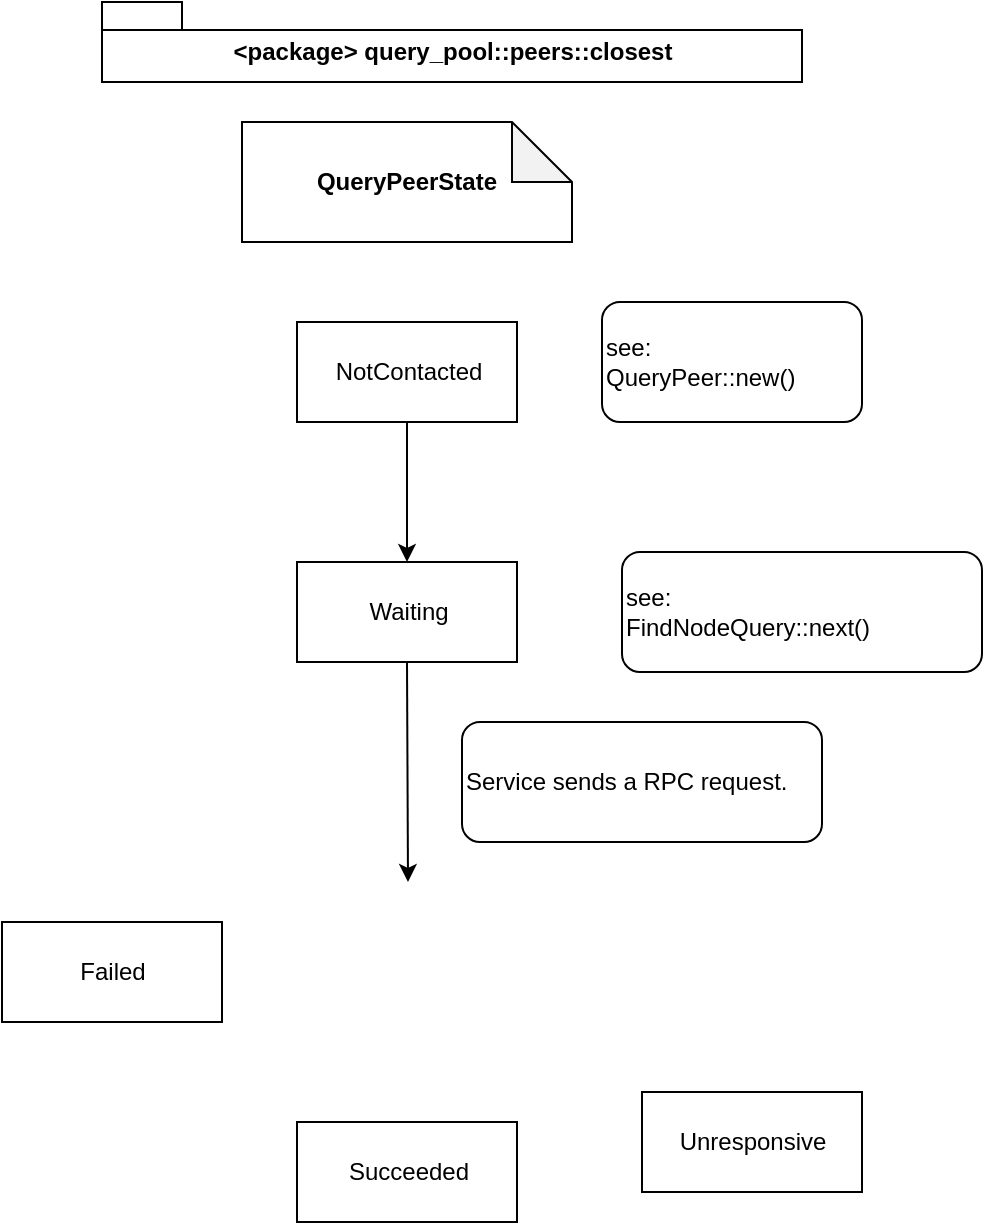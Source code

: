 <mxfile version="13.6.5">
    <diagram id="QNNbduFmZcMBfbZ14_xa" name="Page-1">
        <mxGraphModel dx="1138" dy="735" grid="1" gridSize="10" guides="1" tooltips="1" connect="1" arrows="1" fold="1" page="1" pageScale="1" pageWidth="827" pageHeight="1169" math="0" shadow="0">
            <root>
                <mxCell id="0"/>
                <mxCell id="1" parent="0"/>
                <mxCell id="2" value="NotContacted" style="html=1;" vertex="1" parent="1">
                    <mxGeometry x="177.5" y="200" width="110" height="50" as="geometry"/>
                </mxCell>
                <mxCell id="3" value="&amp;lt;package&amp;gt; query_pool::peers::closest" style="shape=folder;fontStyle=1;spacingTop=10;tabWidth=40;tabHeight=14;tabPosition=left;html=1;" vertex="1" parent="1">
                    <mxGeometry x="80" y="40" width="350" height="40" as="geometry"/>
                </mxCell>
                <mxCell id="4" value="QueryPeerState" style="shape=note;whiteSpace=wrap;html=1;backgroundOutline=1;darkOpacity=0.05;fontStyle=1" vertex="1" parent="1">
                    <mxGeometry x="150" y="100" width="165" height="60" as="geometry"/>
                </mxCell>
                <mxCell id="5" value="Waiting" style="html=1;" vertex="1" parent="1">
                    <mxGeometry x="177.5" y="320" width="110" height="50" as="geometry"/>
                </mxCell>
                <mxCell id="6" value="Unresponsive" style="html=1;" vertex="1" parent="1">
                    <mxGeometry x="350" y="585" width="110" height="50" as="geometry"/>
                </mxCell>
                <mxCell id="8" value="Failed" style="html=1;" vertex="1" parent="1">
                    <mxGeometry x="30" y="500" width="110" height="50" as="geometry"/>
                </mxCell>
                <mxCell id="9" value="Succeeded" style="html=1;" vertex="1" parent="1">
                    <mxGeometry x="177.5" y="600" width="110" height="50" as="geometry"/>
                </mxCell>
                <mxCell id="11" value="see:&lt;br&gt;QueryPeer::new()" style="rounded=1;whiteSpace=wrap;html=1;align=left;" vertex="1" parent="1">
                    <mxGeometry x="330" y="190" width="130" height="60" as="geometry"/>
                </mxCell>
                <mxCell id="12" value="see:&lt;br&gt;FindNodeQuery::next()" style="rounded=1;whiteSpace=wrap;html=1;align=left;" vertex="1" parent="1">
                    <mxGeometry x="340" y="315" width="180" height="60" as="geometry"/>
                </mxCell>
                <mxCell id="13" value="" style="endArrow=classic;html=1;exitX=0.5;exitY=1;exitDx=0;exitDy=0;entryX=0.5;entryY=0;entryDx=0;entryDy=0;" edge="1" parent="1" source="2" target="5">
                    <mxGeometry width="50" height="50" relative="1" as="geometry">
                        <mxPoint x="70" y="370" as="sourcePoint"/>
                        <mxPoint x="120" y="320" as="targetPoint"/>
                    </mxGeometry>
                </mxCell>
                <mxCell id="14" value="" style="endArrow=classic;html=1;exitX=0.5;exitY=1;exitDx=0;exitDy=0;" edge="1" parent="1" source="5">
                    <mxGeometry width="50" height="50" relative="1" as="geometry">
                        <mxPoint x="242.5" y="390" as="sourcePoint"/>
                        <mxPoint x="233" y="480" as="targetPoint"/>
                    </mxGeometry>
                </mxCell>
                <mxCell id="15" value="Service sends a RPC request." style="rounded=1;whiteSpace=wrap;html=1;align=left;" vertex="1" parent="1">
                    <mxGeometry x="260" y="400" width="180" height="60" as="geometry"/>
                </mxCell>
            </root>
        </mxGraphModel>
    </diagram>
</mxfile>